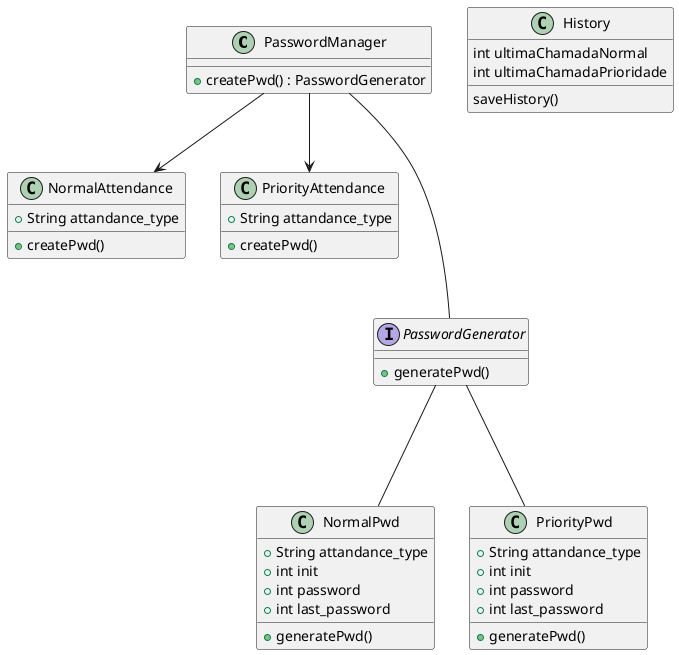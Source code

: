 @startuml Senha

class PasswordManager {
    +createPwd() : PasswordGenerator
}


class NormalAttendance{
    +String attandance_type
    
    +createPwd()
}

class PriorityAttendance{
    +String attandance_type
    
    +createPwd()
}

interface PasswordGenerator{
    +generatePwd()
}

class NormalPwd{
    +String attandance_type
    +int init
    +int password
    +int last_password

    +generatePwd()
}

class PriorityPwd {
    +String attandance_type
    +int init
    +int password
    +int last_password

    +generatePwd()
}

class History{
    int ultimaChamadaNormal
    int ultimaChamadaPrioridade

    saveHistory()
}

PasswordGenerator --- NormalPwd
PasswordGenerator --- PriorityPwd
PasswordManager --- PasswordGenerator
PasswordManager --> NormalAttendance
PasswordManager --> PriorityAttendance

@enduml
